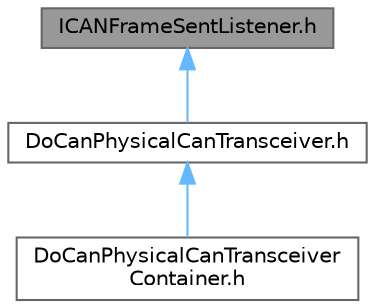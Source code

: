 digraph "ICANFrameSentListener.h"
{
 // LATEX_PDF_SIZE
  bgcolor="transparent";
  edge [fontname=Helvetica,fontsize=10,labelfontname=Helvetica,labelfontsize=10];
  node [fontname=Helvetica,fontsize=10,shape=box,height=0.2,width=0.4];
  Node1 [id="Node000001",label="ICANFrameSentListener.h",height=0.2,width=0.4,color="gray40", fillcolor="grey60", style="filled", fontcolor="black",tooltip=" "];
  Node1 -> Node2 [id="edge1_Node000001_Node000002",dir="back",color="steelblue1",style="solid",tooltip=" "];
  Node2 [id="Node000002",label="DoCanPhysicalCanTransceiver.h",height=0.2,width=0.4,color="grey40", fillcolor="white", style="filled",URL="$de/da1/DoCanPhysicalCanTransceiver_8h_source.html",tooltip=" "];
  Node2 -> Node3 [id="edge2_Node000002_Node000003",dir="back",color="steelblue1",style="solid",tooltip=" "];
  Node3 [id="Node000003",label="DoCanPhysicalCanTransceiver\lContainer.h",height=0.2,width=0.4,color="grey40", fillcolor="white", style="filled",URL="$d4/d75/DoCanPhysicalCanTransceiverContainer_8h_source.html",tooltip=" "];
}
